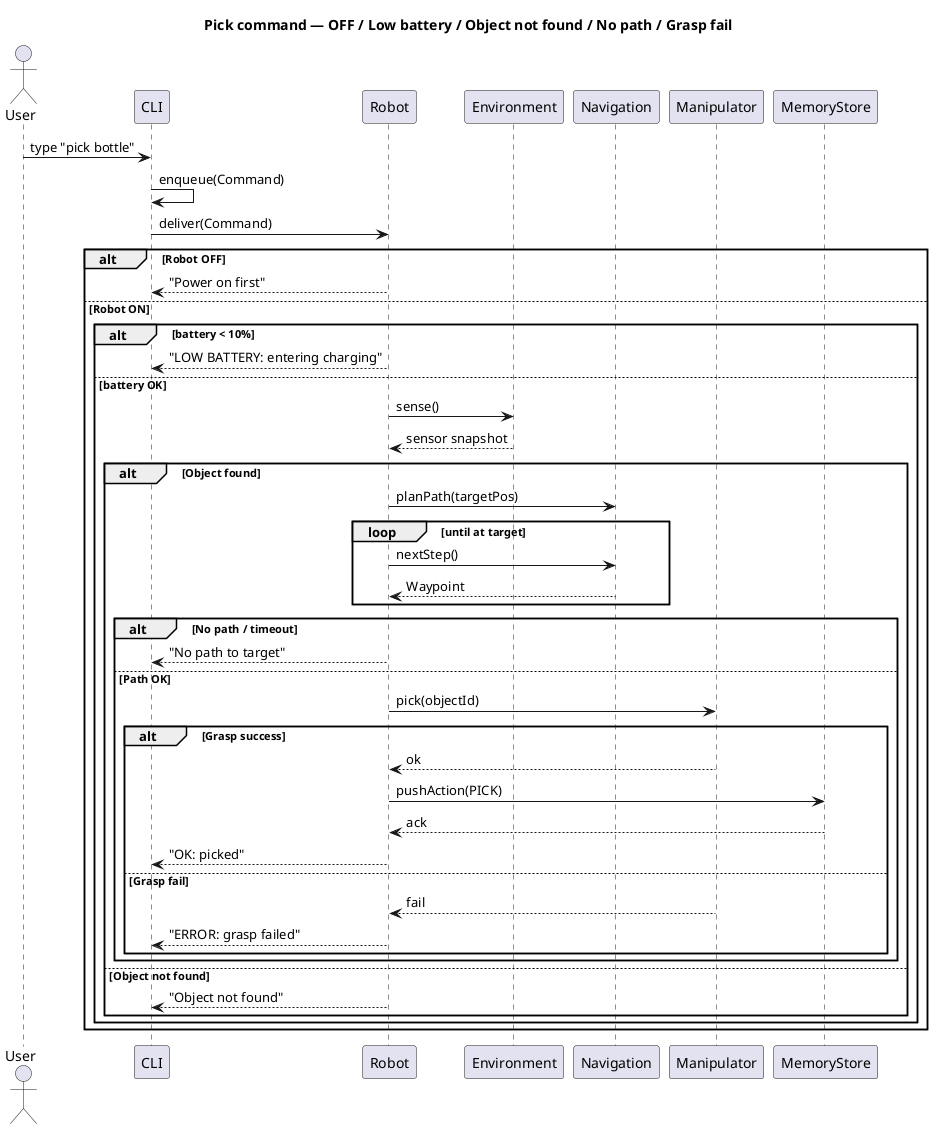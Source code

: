 @startuml
title Pick command — OFF / Low battery / Object not found / No path / Grasp fail
actor User
participant CLI
participant Robot
participant Environment
participant Navigation
participant Manipulator
participant MemoryStore

User -> CLI : type "pick bottle"
CLI -> CLI : enqueue(Command)
CLI -> Robot : deliver(Command)

alt Robot OFF
  Robot --> CLI : "Power on first"
else Robot ON
  alt battery < 10%
    Robot --> CLI : "LOW BATTERY: entering charging"
  else battery OK
    Robot -> Environment : sense()
    Environment --> Robot : sensor snapshot
    alt Object found
      Robot -> Navigation : planPath(targetPos)
      loop until at target
        Robot -> Navigation : nextStep()
        Navigation --> Robot : Waypoint
      end
      alt No path / timeout
        Robot --> CLI : "No path to target"
      else Path OK
        Robot -> Manipulator : pick(objectId)
        alt Grasp success
          Manipulator --> Robot : ok
          Robot -> MemoryStore : pushAction(PICK)
          MemoryStore --> Robot : ack
          Robot --> CLI : "OK: picked"
        else Grasp fail
          Manipulator --> Robot : fail
          Robot --> CLI : "ERROR: grasp failed"
        end
      end
    else Object not found
      Robot --> CLI : "Object not found"
    end
  end
end
@enduml

